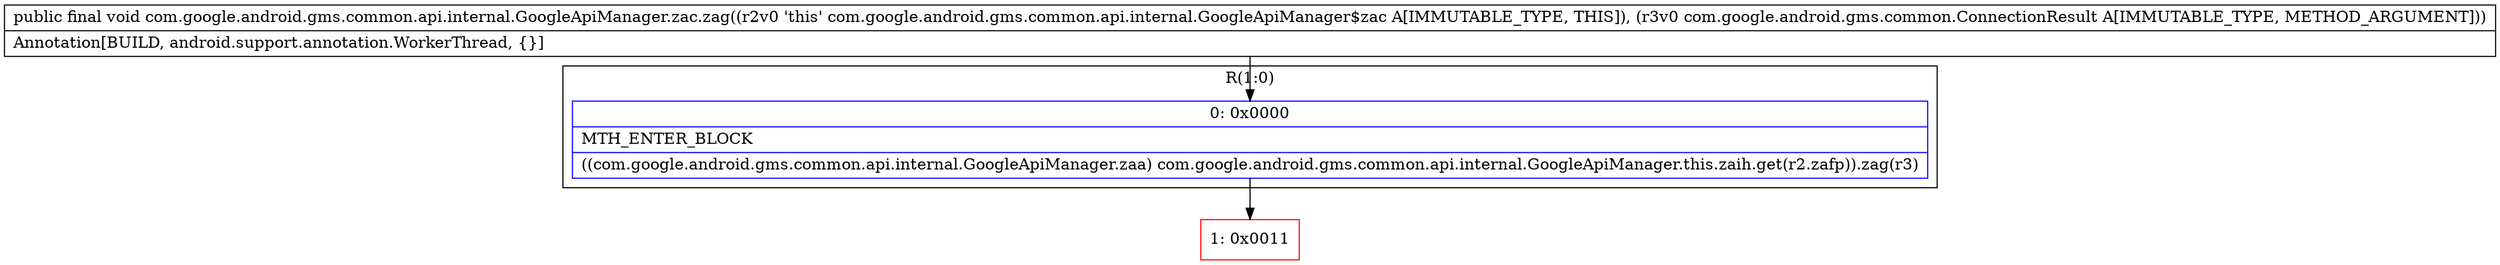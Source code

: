 digraph "CFG forcom.google.android.gms.common.api.internal.GoogleApiManager.zac.zag(Lcom\/google\/android\/gms\/common\/ConnectionResult;)V" {
subgraph cluster_Region_1175135870 {
label = "R(1:0)";
node [shape=record,color=blue];
Node_0 [shape=record,label="{0\:\ 0x0000|MTH_ENTER_BLOCK\l|((com.google.android.gms.common.api.internal.GoogleApiManager.zaa) com.google.android.gms.common.api.internal.GoogleApiManager.this.zaih.get(r2.zafp)).zag(r3)\l}"];
}
Node_1 [shape=record,color=red,label="{1\:\ 0x0011}"];
MethodNode[shape=record,label="{public final void com.google.android.gms.common.api.internal.GoogleApiManager.zac.zag((r2v0 'this' com.google.android.gms.common.api.internal.GoogleApiManager$zac A[IMMUTABLE_TYPE, THIS]), (r3v0 com.google.android.gms.common.ConnectionResult A[IMMUTABLE_TYPE, METHOD_ARGUMENT]))  | Annotation[BUILD, android.support.annotation.WorkerThread, \{\}]\l}"];
MethodNode -> Node_0;
Node_0 -> Node_1;
}

